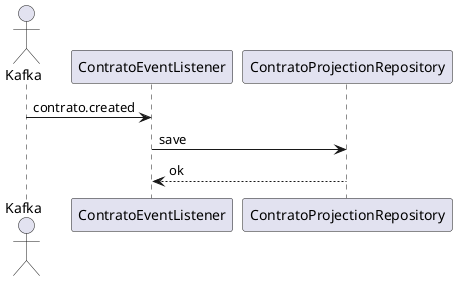 @startuml
actor Kafka
Kafka -> ContratoEventListener : contrato.created
ContratoEventListener -> ContratoProjectionRepository : save
ContratoProjectionRepository --> ContratoEventListener : ok
@enduml
